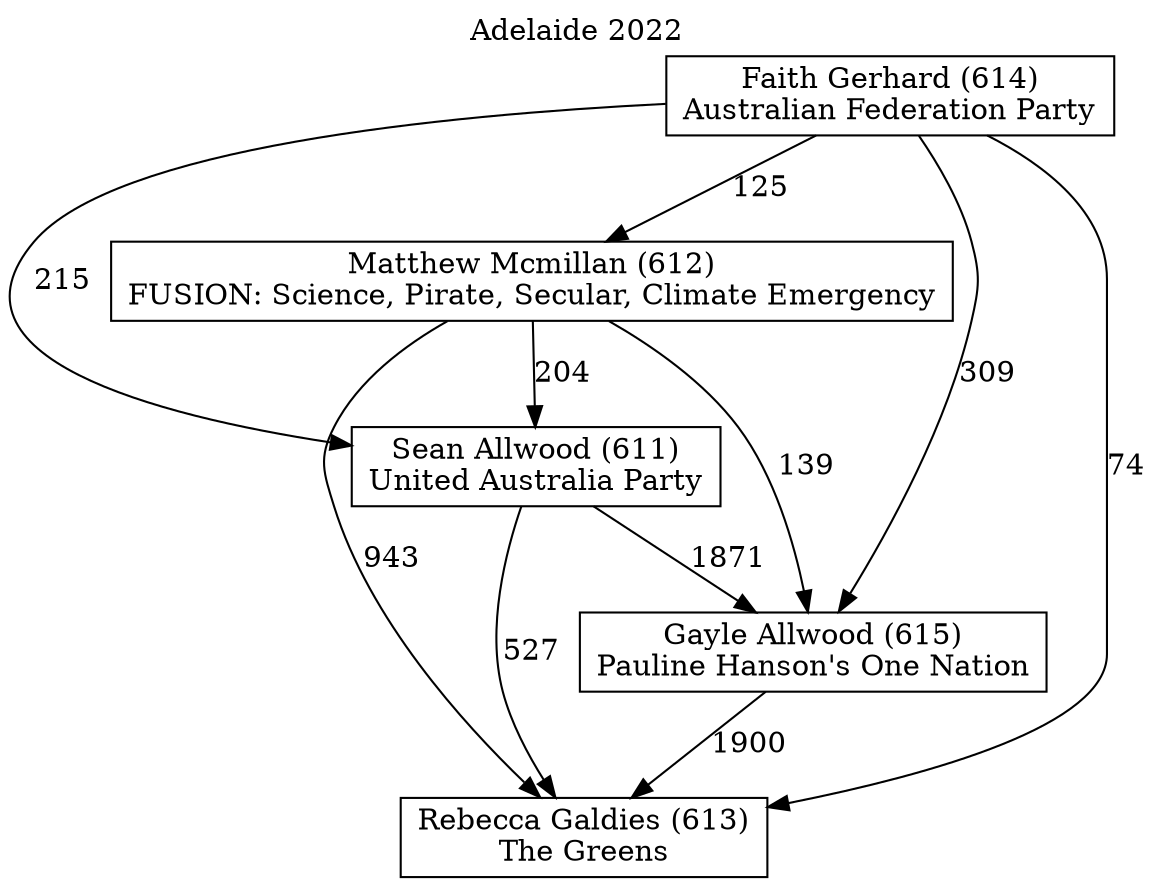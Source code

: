 // House preference flow
digraph "Rebecca Galdies (613)_Adelaide_2022" {
	graph [label="Adelaide 2022" labelloc=t mclimit=10]
	node [shape=box]
	"Matthew Mcmillan (612)" [label="Matthew Mcmillan (612)
FUSION: Science, Pirate, Secular, Climate Emergency"]
	"Gayle Allwood (615)" [label="Gayle Allwood (615)
Pauline Hanson's One Nation"]
	"Sean Allwood (611)" [label="Sean Allwood (611)
United Australia Party"]
	"Rebecca Galdies (613)" [label="Rebecca Galdies (613)
The Greens"]
	"Faith Gerhard (614)" [label="Faith Gerhard (614)
Australian Federation Party"]
	"Faith Gerhard (614)" -> "Rebecca Galdies (613)" [label=74]
	"Sean Allwood (611)" -> "Gayle Allwood (615)" [label=1871]
	"Matthew Mcmillan (612)" -> "Gayle Allwood (615)" [label=139]
	"Matthew Mcmillan (612)" -> "Sean Allwood (611)" [label=204]
	"Faith Gerhard (614)" -> "Gayle Allwood (615)" [label=309]
	"Matthew Mcmillan (612)" -> "Rebecca Galdies (613)" [label=943]
	"Sean Allwood (611)" -> "Rebecca Galdies (613)" [label=527]
	"Faith Gerhard (614)" -> "Sean Allwood (611)" [label=215]
	"Faith Gerhard (614)" -> "Matthew Mcmillan (612)" [label=125]
	"Gayle Allwood (615)" -> "Rebecca Galdies (613)" [label=1900]
}
